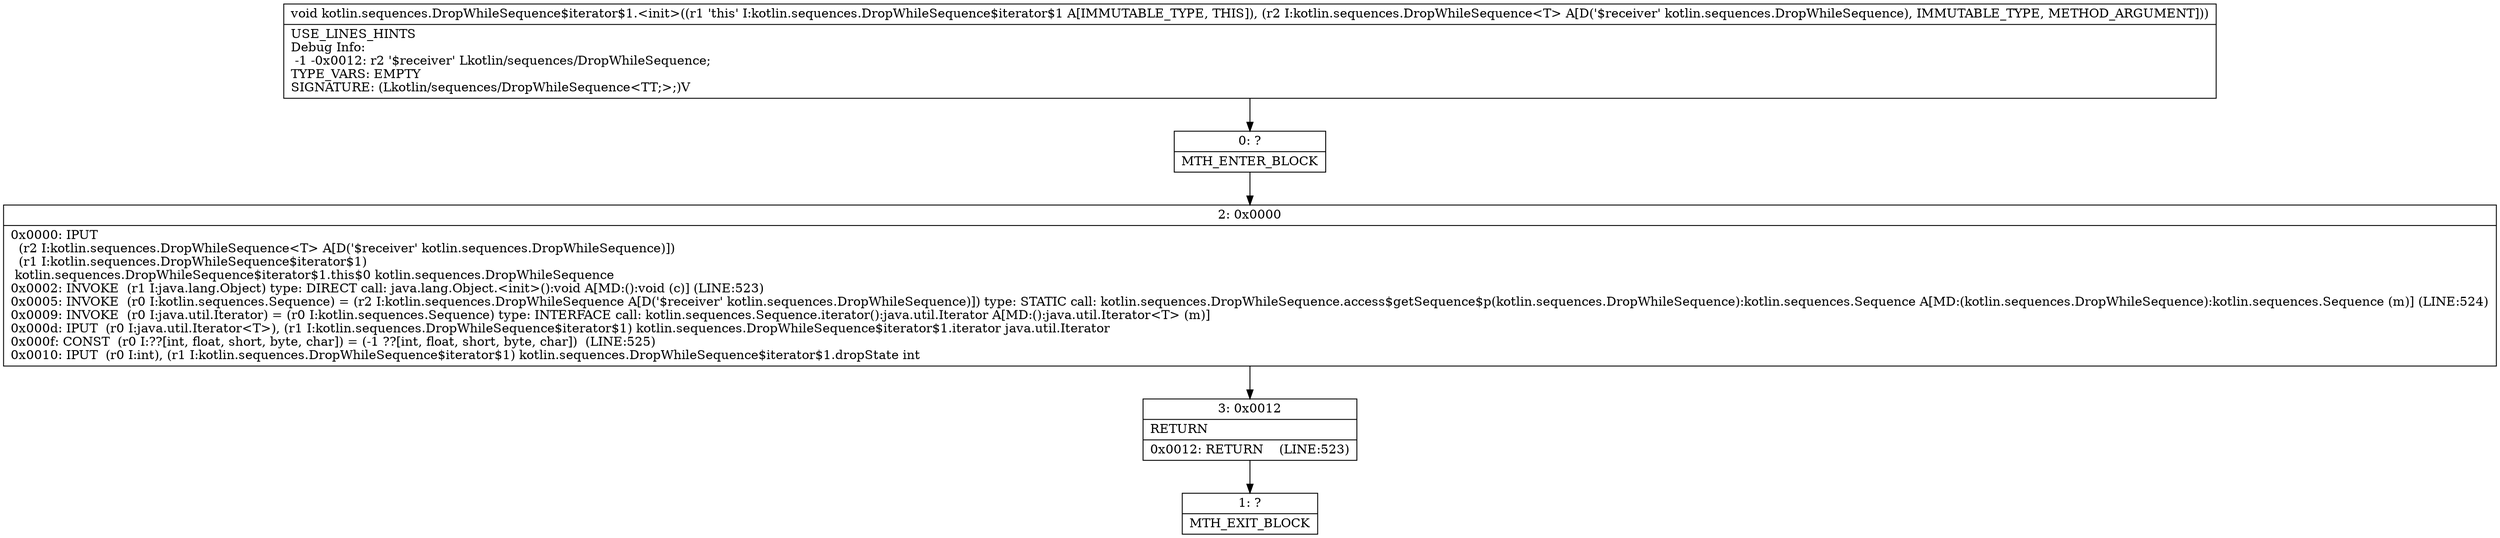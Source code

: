 digraph "CFG forkotlin.sequences.DropWhileSequence$iterator$1.\<init\>(Lkotlin\/sequences\/DropWhileSequence;)V" {
Node_0 [shape=record,label="{0\:\ ?|MTH_ENTER_BLOCK\l}"];
Node_2 [shape=record,label="{2\:\ 0x0000|0x0000: IPUT  \l  (r2 I:kotlin.sequences.DropWhileSequence\<T\> A[D('$receiver' kotlin.sequences.DropWhileSequence)])\l  (r1 I:kotlin.sequences.DropWhileSequence$iterator$1)\l kotlin.sequences.DropWhileSequence$iterator$1.this$0 kotlin.sequences.DropWhileSequence \l0x0002: INVOKE  (r1 I:java.lang.Object) type: DIRECT call: java.lang.Object.\<init\>():void A[MD:():void (c)] (LINE:523)\l0x0005: INVOKE  (r0 I:kotlin.sequences.Sequence) = (r2 I:kotlin.sequences.DropWhileSequence A[D('$receiver' kotlin.sequences.DropWhileSequence)]) type: STATIC call: kotlin.sequences.DropWhileSequence.access$getSequence$p(kotlin.sequences.DropWhileSequence):kotlin.sequences.Sequence A[MD:(kotlin.sequences.DropWhileSequence):kotlin.sequences.Sequence (m)] (LINE:524)\l0x0009: INVOKE  (r0 I:java.util.Iterator) = (r0 I:kotlin.sequences.Sequence) type: INTERFACE call: kotlin.sequences.Sequence.iterator():java.util.Iterator A[MD:():java.util.Iterator\<T\> (m)]\l0x000d: IPUT  (r0 I:java.util.Iterator\<T\>), (r1 I:kotlin.sequences.DropWhileSequence$iterator$1) kotlin.sequences.DropWhileSequence$iterator$1.iterator java.util.Iterator \l0x000f: CONST  (r0 I:??[int, float, short, byte, char]) = (\-1 ??[int, float, short, byte, char])  (LINE:525)\l0x0010: IPUT  (r0 I:int), (r1 I:kotlin.sequences.DropWhileSequence$iterator$1) kotlin.sequences.DropWhileSequence$iterator$1.dropState int \l}"];
Node_3 [shape=record,label="{3\:\ 0x0012|RETURN\l|0x0012: RETURN    (LINE:523)\l}"];
Node_1 [shape=record,label="{1\:\ ?|MTH_EXIT_BLOCK\l}"];
MethodNode[shape=record,label="{void kotlin.sequences.DropWhileSequence$iterator$1.\<init\>((r1 'this' I:kotlin.sequences.DropWhileSequence$iterator$1 A[IMMUTABLE_TYPE, THIS]), (r2 I:kotlin.sequences.DropWhileSequence\<T\> A[D('$receiver' kotlin.sequences.DropWhileSequence), IMMUTABLE_TYPE, METHOD_ARGUMENT]))  | USE_LINES_HINTS\lDebug Info:\l  \-1 \-0x0012: r2 '$receiver' Lkotlin\/sequences\/DropWhileSequence;\lTYPE_VARS: EMPTY\lSIGNATURE: (Lkotlin\/sequences\/DropWhileSequence\<TT;\>;)V\l}"];
MethodNode -> Node_0;Node_0 -> Node_2;
Node_2 -> Node_3;
Node_3 -> Node_1;
}

